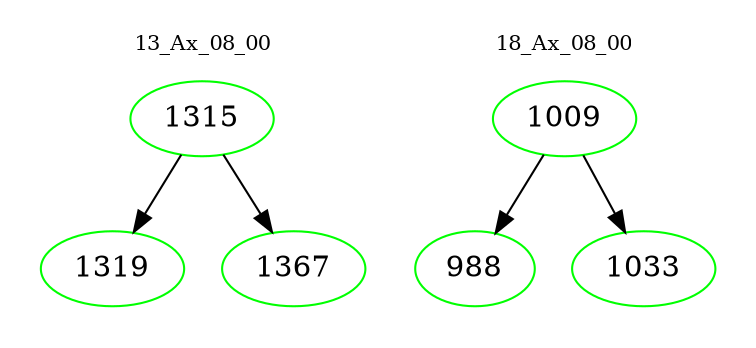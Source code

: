 digraph{
subgraph cluster_0 {
color = white
label = "13_Ax_08_00";
fontsize=10;
T0_1315 [label="1315", color="green"]
T0_1315 -> T0_1319 [color="black"]
T0_1319 [label="1319", color="green"]
T0_1315 -> T0_1367 [color="black"]
T0_1367 [label="1367", color="green"]
}
subgraph cluster_1 {
color = white
label = "18_Ax_08_00";
fontsize=10;
T1_1009 [label="1009", color="green"]
T1_1009 -> T1_988 [color="black"]
T1_988 [label="988", color="green"]
T1_1009 -> T1_1033 [color="black"]
T1_1033 [label="1033", color="green"]
}
}
